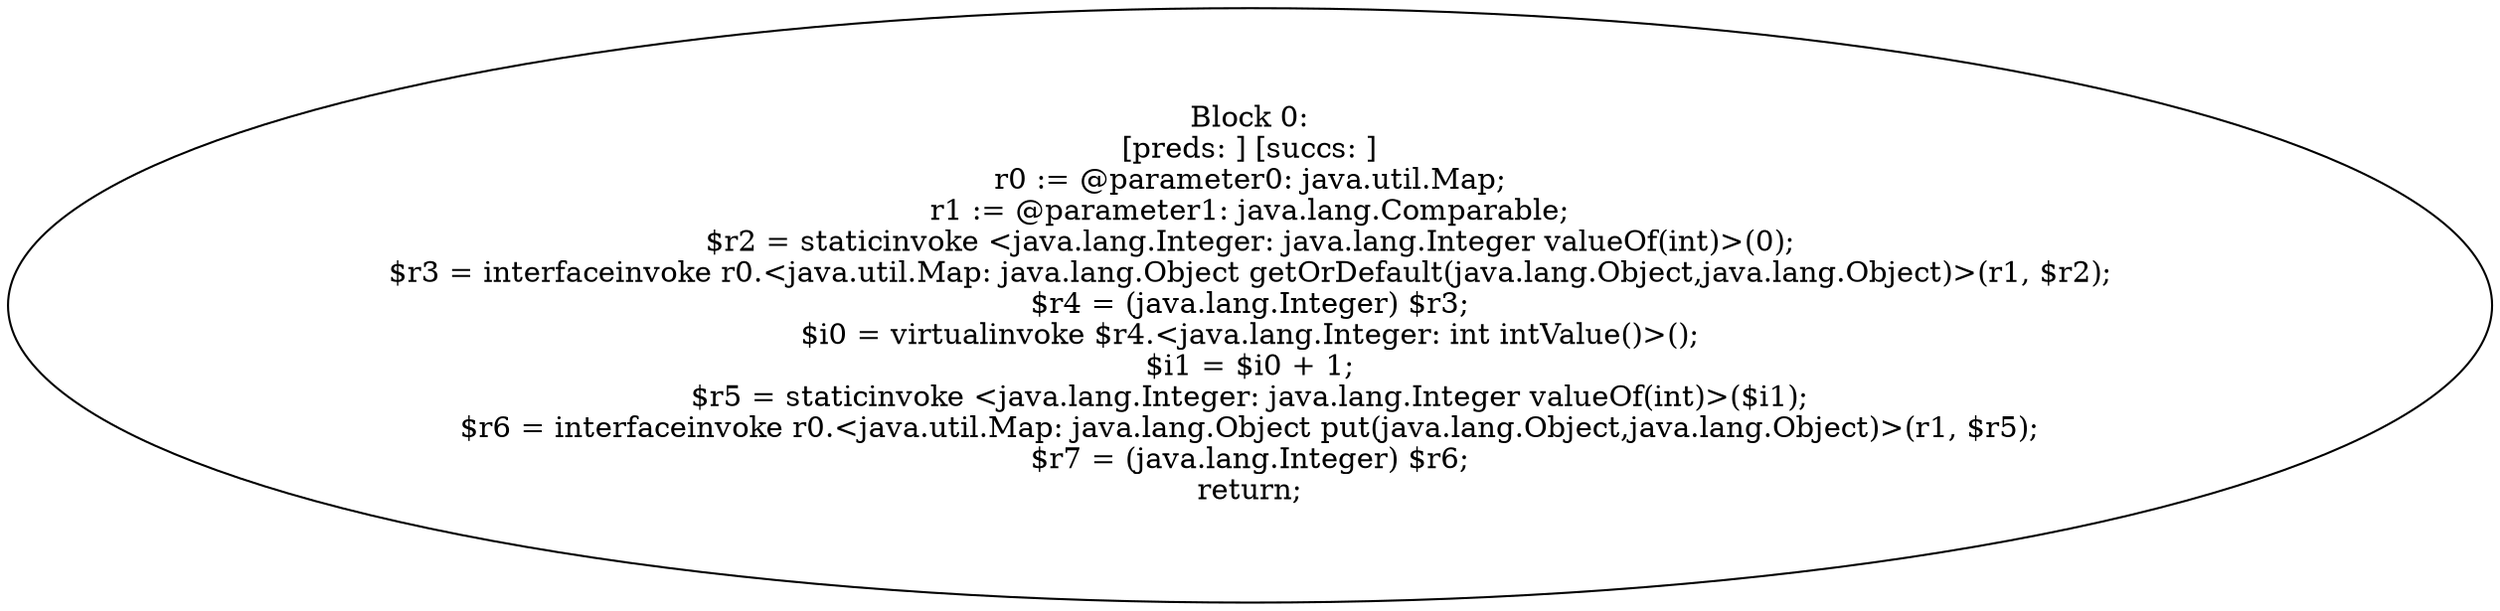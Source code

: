 digraph "unitGraph" {
    "Block 0:
[preds: ] [succs: ]
r0 := @parameter0: java.util.Map;
r1 := @parameter1: java.lang.Comparable;
$r2 = staticinvoke <java.lang.Integer: java.lang.Integer valueOf(int)>(0);
$r3 = interfaceinvoke r0.<java.util.Map: java.lang.Object getOrDefault(java.lang.Object,java.lang.Object)>(r1, $r2);
$r4 = (java.lang.Integer) $r3;
$i0 = virtualinvoke $r4.<java.lang.Integer: int intValue()>();
$i1 = $i0 + 1;
$r5 = staticinvoke <java.lang.Integer: java.lang.Integer valueOf(int)>($i1);
$r6 = interfaceinvoke r0.<java.util.Map: java.lang.Object put(java.lang.Object,java.lang.Object)>(r1, $r5);
$r7 = (java.lang.Integer) $r6;
return;
"
}
